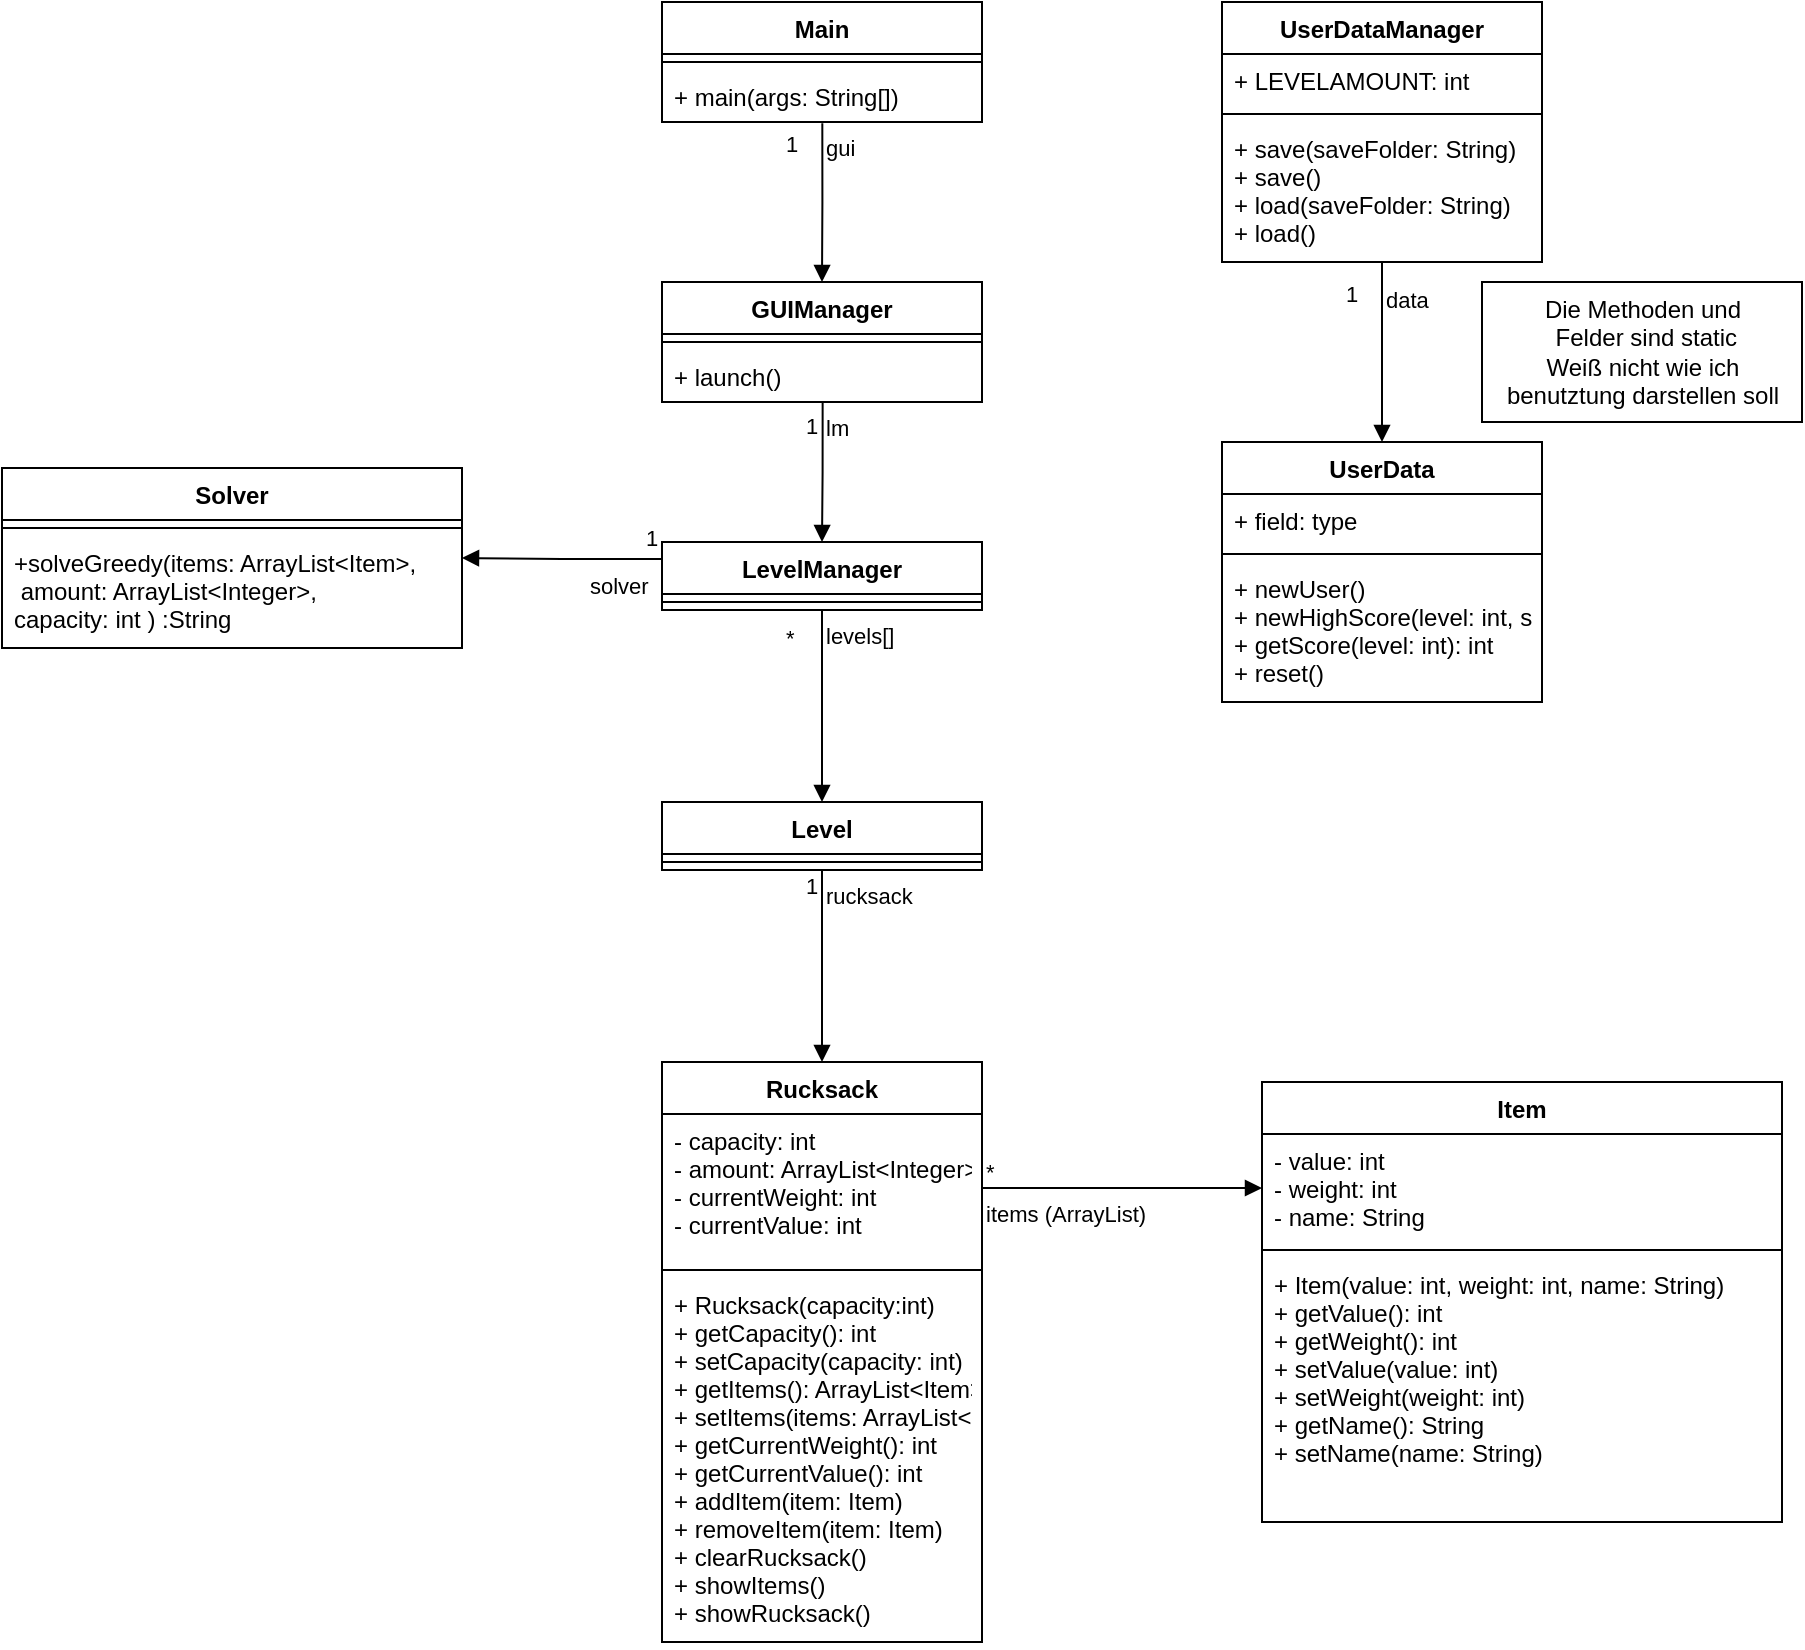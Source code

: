 <mxfile version="20.6.0" type="github">
  <diagram id="mvksxYR37wyYuG3UCGVY" name="Page-1">
    <mxGraphModel dx="1165" dy="1975" grid="1" gridSize="10" guides="1" tooltips="1" connect="1" arrows="1" fold="1" page="1" pageScale="1" pageWidth="850" pageHeight="1100" math="0" shadow="0">
      <root>
        <mxCell id="0" />
        <mxCell id="1" parent="0" />
        <mxCell id="3Lkax07c6LPgoKpLeekD-1" value="Main" style="swimlane;fontStyle=1;align=center;verticalAlign=top;childLayout=stackLayout;horizontal=1;startSize=26;horizontalStack=0;resizeParent=1;resizeParentMax=0;resizeLast=0;collapsible=1;marginBottom=0;" vertex="1" parent="1">
          <mxGeometry x="340" y="30" width="160" height="60" as="geometry" />
        </mxCell>
        <mxCell id="3Lkax07c6LPgoKpLeekD-3" value="" style="line;strokeWidth=1;fillColor=none;align=left;verticalAlign=middle;spacingTop=-1;spacingLeft=3;spacingRight=3;rotatable=0;labelPosition=right;points=[];portConstraint=eastwest;strokeColor=inherit;" vertex="1" parent="3Lkax07c6LPgoKpLeekD-1">
          <mxGeometry y="26" width="160" height="8" as="geometry" />
        </mxCell>
        <mxCell id="3Lkax07c6LPgoKpLeekD-4" value="+ main(args: String[])" style="text;strokeColor=none;fillColor=none;align=left;verticalAlign=top;spacingLeft=4;spacingRight=4;overflow=hidden;rotatable=0;points=[[0,0.5],[1,0.5]];portConstraint=eastwest;" vertex="1" parent="3Lkax07c6LPgoKpLeekD-1">
          <mxGeometry y="34" width="160" height="26" as="geometry" />
        </mxCell>
        <mxCell id="3Lkax07c6LPgoKpLeekD-5" value="GUIManager" style="swimlane;fontStyle=1;align=center;verticalAlign=top;childLayout=stackLayout;horizontal=1;startSize=26;horizontalStack=0;resizeParent=1;resizeParentMax=0;resizeLast=0;collapsible=1;marginBottom=0;" vertex="1" parent="1">
          <mxGeometry x="340" y="170" width="160" height="60" as="geometry" />
        </mxCell>
        <mxCell id="3Lkax07c6LPgoKpLeekD-7" value="" style="line;strokeWidth=1;fillColor=none;align=left;verticalAlign=middle;spacingTop=-1;spacingLeft=3;spacingRight=3;rotatable=0;labelPosition=right;points=[];portConstraint=eastwest;strokeColor=inherit;" vertex="1" parent="3Lkax07c6LPgoKpLeekD-5">
          <mxGeometry y="26" width="160" height="8" as="geometry" />
        </mxCell>
        <mxCell id="3Lkax07c6LPgoKpLeekD-8" value="+ launch()" style="text;strokeColor=none;fillColor=none;align=left;verticalAlign=top;spacingLeft=4;spacingRight=4;overflow=hidden;rotatable=0;points=[[0,0.5],[1,0.5]];portConstraint=eastwest;" vertex="1" parent="3Lkax07c6LPgoKpLeekD-5">
          <mxGeometry y="34" width="160" height="26" as="geometry" />
        </mxCell>
        <mxCell id="3Lkax07c6LPgoKpLeekD-9" value="LevelManager" style="swimlane;fontStyle=1;align=center;verticalAlign=top;childLayout=stackLayout;horizontal=1;startSize=26;horizontalStack=0;resizeParent=1;resizeParentMax=0;resizeLast=0;collapsible=1;marginBottom=0;" vertex="1" parent="1">
          <mxGeometry x="340" y="300" width="160" height="34" as="geometry" />
        </mxCell>
        <mxCell id="3Lkax07c6LPgoKpLeekD-11" value="" style="line;strokeWidth=1;fillColor=none;align=left;verticalAlign=middle;spacingTop=-1;spacingLeft=3;spacingRight=3;rotatable=0;labelPosition=right;points=[];portConstraint=eastwest;strokeColor=inherit;" vertex="1" parent="3Lkax07c6LPgoKpLeekD-9">
          <mxGeometry y="26" width="160" height="8" as="geometry" />
        </mxCell>
        <mxCell id="3Lkax07c6LPgoKpLeekD-13" value="UserDataManager" style="swimlane;fontStyle=1;align=center;verticalAlign=top;childLayout=stackLayout;horizontal=1;startSize=26;horizontalStack=0;resizeParent=1;resizeParentMax=0;resizeLast=0;collapsible=1;marginBottom=0;" vertex="1" parent="1">
          <mxGeometry x="620" y="30" width="160" height="130" as="geometry" />
        </mxCell>
        <mxCell id="3Lkax07c6LPgoKpLeekD-14" value="+ LEVELAMOUNT: int" style="text;strokeColor=none;fillColor=none;align=left;verticalAlign=top;spacingLeft=4;spacingRight=4;overflow=hidden;rotatable=0;points=[[0,0.5],[1,0.5]];portConstraint=eastwest;" vertex="1" parent="3Lkax07c6LPgoKpLeekD-13">
          <mxGeometry y="26" width="160" height="26" as="geometry" />
        </mxCell>
        <mxCell id="3Lkax07c6LPgoKpLeekD-15" value="" style="line;strokeWidth=1;fillColor=none;align=left;verticalAlign=middle;spacingTop=-1;spacingLeft=3;spacingRight=3;rotatable=0;labelPosition=right;points=[];portConstraint=eastwest;strokeColor=inherit;" vertex="1" parent="3Lkax07c6LPgoKpLeekD-13">
          <mxGeometry y="52" width="160" height="8" as="geometry" />
        </mxCell>
        <mxCell id="3Lkax07c6LPgoKpLeekD-16" value="+ save(saveFolder: String)&#xa;+ save()&#xa;+ load(saveFolder: String)&#xa;+ load()&#xa;" style="text;strokeColor=none;fillColor=none;align=left;verticalAlign=top;spacingLeft=4;spacingRight=4;overflow=hidden;rotatable=0;points=[[0,0.5],[1,0.5]];portConstraint=eastwest;" vertex="1" parent="3Lkax07c6LPgoKpLeekD-13">
          <mxGeometry y="60" width="160" height="70" as="geometry" />
        </mxCell>
        <mxCell id="3Lkax07c6LPgoKpLeekD-17" value="UserData" style="swimlane;fontStyle=1;align=center;verticalAlign=top;childLayout=stackLayout;horizontal=1;startSize=26;horizontalStack=0;resizeParent=1;resizeParentMax=0;resizeLast=0;collapsible=1;marginBottom=0;" vertex="1" parent="1">
          <mxGeometry x="620" y="250" width="160" height="130" as="geometry" />
        </mxCell>
        <mxCell id="3Lkax07c6LPgoKpLeekD-18" value="+ field: type" style="text;strokeColor=none;fillColor=none;align=left;verticalAlign=top;spacingLeft=4;spacingRight=4;overflow=hidden;rotatable=0;points=[[0,0.5],[1,0.5]];portConstraint=eastwest;" vertex="1" parent="3Lkax07c6LPgoKpLeekD-17">
          <mxGeometry y="26" width="160" height="26" as="geometry" />
        </mxCell>
        <mxCell id="3Lkax07c6LPgoKpLeekD-19" value="" style="line;strokeWidth=1;fillColor=none;align=left;verticalAlign=middle;spacingTop=-1;spacingLeft=3;spacingRight=3;rotatable=0;labelPosition=right;points=[];portConstraint=eastwest;strokeColor=inherit;" vertex="1" parent="3Lkax07c6LPgoKpLeekD-17">
          <mxGeometry y="52" width="160" height="8" as="geometry" />
        </mxCell>
        <mxCell id="3Lkax07c6LPgoKpLeekD-20" value="+ newUser()&#xa;+ newHighScore(level: int, score: int)&#xa;+ getScore(level: int): int&#xa;+ reset()&#xa;&#xa;" style="text;strokeColor=none;fillColor=none;align=left;verticalAlign=top;spacingLeft=4;spacingRight=4;overflow=hidden;rotatable=0;points=[[0,0.5],[1,0.5]];portConstraint=eastwest;" vertex="1" parent="3Lkax07c6LPgoKpLeekD-17">
          <mxGeometry y="60" width="160" height="70" as="geometry" />
        </mxCell>
        <mxCell id="3Lkax07c6LPgoKpLeekD-21" value="&lt;div&gt;Die Methoden und&lt;/div&gt;&lt;div&gt;&amp;nbsp;Felder sind static&lt;/div&gt;&lt;div&gt;Weiß nicht wie ich &lt;br&gt;&lt;/div&gt;&lt;div&gt;benutztung darstellen soll&lt;br&gt;&lt;/div&gt;" style="html=1;" vertex="1" parent="1">
          <mxGeometry x="750" y="170" width="160" height="70" as="geometry" />
        </mxCell>
        <mxCell id="3Lkax07c6LPgoKpLeekD-22" value="data" style="endArrow=block;endFill=1;html=1;edgeStyle=orthogonalEdgeStyle;align=left;verticalAlign=top;rounded=0;exitX=0.5;exitY=1;exitDx=0;exitDy=0;entryX=0.5;entryY=0;entryDx=0;entryDy=0;" edge="1" parent="1" source="3Lkax07c6LPgoKpLeekD-13" target="3Lkax07c6LPgoKpLeekD-17">
          <mxGeometry x="-0.875" relative="1" as="geometry">
            <mxPoint x="340" y="400" as="sourcePoint" />
            <mxPoint x="740" y="160" as="targetPoint" />
            <mxPoint as="offset" />
          </mxGeometry>
        </mxCell>
        <mxCell id="3Lkax07c6LPgoKpLeekD-23" value="1" style="edgeLabel;resizable=0;html=1;align=left;verticalAlign=bottom;" connectable="0" vertex="1" parent="3Lkax07c6LPgoKpLeekD-22">
          <mxGeometry x="-1" relative="1" as="geometry">
            <mxPoint x="-20" y="24" as="offset" />
          </mxGeometry>
        </mxCell>
        <mxCell id="3Lkax07c6LPgoKpLeekD-25" value="gui" style="endArrow=block;endFill=1;html=1;edgeStyle=orthogonalEdgeStyle;align=left;verticalAlign=top;rounded=0;exitX=0.501;exitY=1.022;exitDx=0;exitDy=0;exitPerimeter=0;entryX=0.5;entryY=0;entryDx=0;entryDy=0;" edge="1" parent="1" source="3Lkax07c6LPgoKpLeekD-4" target="3Lkax07c6LPgoKpLeekD-5">
          <mxGeometry x="-1" y="-1" relative="1" as="geometry">
            <mxPoint x="460" y="250" as="sourcePoint" />
            <mxPoint x="570" y="70" as="targetPoint" />
            <mxPoint x="1" y="-1" as="offset" />
          </mxGeometry>
        </mxCell>
        <mxCell id="3Lkax07c6LPgoKpLeekD-26" value="1" style="edgeLabel;resizable=0;html=1;align=left;verticalAlign=bottom;" connectable="0" vertex="1" parent="3Lkax07c6LPgoKpLeekD-25">
          <mxGeometry x="-1" relative="1" as="geometry">
            <mxPoint x="-20" y="19" as="offset" />
          </mxGeometry>
        </mxCell>
        <mxCell id="3Lkax07c6LPgoKpLeekD-27" value="lm" style="endArrow=block;endFill=1;html=1;edgeStyle=orthogonalEdgeStyle;align=left;verticalAlign=top;rounded=0;entryX=0.5;entryY=0;entryDx=0;entryDy=0;exitX=0.502;exitY=1;exitDx=0;exitDy=0;exitPerimeter=0;" edge="1" parent="1" source="3Lkax07c6LPgoKpLeekD-8" target="3Lkax07c6LPgoKpLeekD-9">
          <mxGeometry x="-1" relative="1" as="geometry">
            <mxPoint x="370" y="280" as="sourcePoint" />
            <mxPoint x="530" y="280" as="targetPoint" />
          </mxGeometry>
        </mxCell>
        <mxCell id="3Lkax07c6LPgoKpLeekD-28" value="1" style="edgeLabel;resizable=0;html=1;align=left;verticalAlign=bottom;" connectable="0" vertex="1" parent="3Lkax07c6LPgoKpLeekD-27">
          <mxGeometry x="-1" relative="1" as="geometry">
            <mxPoint x="-10" y="20" as="offset" />
          </mxGeometry>
        </mxCell>
        <mxCell id="3Lkax07c6LPgoKpLeekD-29" value="Solver" style="swimlane;fontStyle=1;align=center;verticalAlign=top;childLayout=stackLayout;horizontal=1;startSize=26;horizontalStack=0;resizeParent=1;resizeParentMax=0;resizeLast=0;collapsible=1;marginBottom=0;" vertex="1" parent="1">
          <mxGeometry x="10" y="263" width="230" height="90" as="geometry" />
        </mxCell>
        <mxCell id="3Lkax07c6LPgoKpLeekD-31" value="" style="line;strokeWidth=1;fillColor=none;align=left;verticalAlign=middle;spacingTop=-1;spacingLeft=3;spacingRight=3;rotatable=0;labelPosition=right;points=[];portConstraint=eastwest;strokeColor=inherit;" vertex="1" parent="3Lkax07c6LPgoKpLeekD-29">
          <mxGeometry y="26" width="230" height="8" as="geometry" />
        </mxCell>
        <mxCell id="3Lkax07c6LPgoKpLeekD-32" value="+solveGreedy(items: ArrayList&lt;Item&gt;,&#xa; amount: ArrayList&lt;Integer&gt;, &#xa;capacity: int ) :String " style="text;strokeColor=none;fillColor=none;align=left;verticalAlign=top;spacingLeft=4;spacingRight=4;overflow=hidden;rotatable=0;points=[[0,0.5],[1,0.5]];portConstraint=eastwest;" vertex="1" parent="3Lkax07c6LPgoKpLeekD-29">
          <mxGeometry y="34" width="230" height="56" as="geometry" />
        </mxCell>
        <mxCell id="3Lkax07c6LPgoKpLeekD-33" value="Level" style="swimlane;fontStyle=1;align=center;verticalAlign=top;childLayout=stackLayout;horizontal=1;startSize=26;horizontalStack=0;resizeParent=1;resizeParentMax=0;resizeLast=0;collapsible=1;marginBottom=0;" vertex="1" parent="1">
          <mxGeometry x="340" y="430" width="160" height="34" as="geometry" />
        </mxCell>
        <mxCell id="3Lkax07c6LPgoKpLeekD-35" value="" style="line;strokeWidth=1;fillColor=none;align=left;verticalAlign=middle;spacingTop=-1;spacingLeft=3;spacingRight=3;rotatable=0;labelPosition=right;points=[];portConstraint=eastwest;strokeColor=inherit;" vertex="1" parent="3Lkax07c6LPgoKpLeekD-33">
          <mxGeometry y="26" width="160" height="8" as="geometry" />
        </mxCell>
        <mxCell id="3Lkax07c6LPgoKpLeekD-37" value="solver" style="endArrow=block;endFill=1;html=1;edgeStyle=orthogonalEdgeStyle;align=left;verticalAlign=top;rounded=0;exitX=0;exitY=0.25;exitDx=0;exitDy=0;entryX=1;entryY=0.5;entryDx=0;entryDy=0;" edge="1" parent="1" source="3Lkax07c6LPgoKpLeekD-9" target="3Lkax07c6LPgoKpLeekD-29">
          <mxGeometry x="-0.234" relative="1" as="geometry">
            <mxPoint x="310" y="410" as="sourcePoint" />
            <mxPoint x="240" y="309" as="targetPoint" />
            <mxPoint as="offset" />
          </mxGeometry>
        </mxCell>
        <mxCell id="3Lkax07c6LPgoKpLeekD-38" value="1" style="edgeLabel;resizable=0;html=1;align=left;verticalAlign=bottom;" connectable="0" vertex="1" parent="3Lkax07c6LPgoKpLeekD-37">
          <mxGeometry x="-1" relative="1" as="geometry">
            <mxPoint x="-10" y="-2" as="offset" />
          </mxGeometry>
        </mxCell>
        <mxCell id="3Lkax07c6LPgoKpLeekD-39" value="levels[]" style="endArrow=block;endFill=1;html=1;edgeStyle=orthogonalEdgeStyle;align=left;verticalAlign=top;rounded=0;exitX=0.5;exitY=1;exitDx=0;exitDy=0;entryX=0.5;entryY=0;entryDx=0;entryDy=0;" edge="1" parent="1" source="3Lkax07c6LPgoKpLeekD-9" target="3Lkax07c6LPgoKpLeekD-33">
          <mxGeometry x="-1" relative="1" as="geometry">
            <mxPoint x="370" y="410" as="sourcePoint" />
            <mxPoint x="530" y="410" as="targetPoint" />
          </mxGeometry>
        </mxCell>
        <mxCell id="3Lkax07c6LPgoKpLeekD-40" value="*" style="edgeLabel;resizable=0;html=1;align=left;verticalAlign=bottom;" connectable="0" vertex="1" parent="3Lkax07c6LPgoKpLeekD-39">
          <mxGeometry x="-1" relative="1" as="geometry">
            <mxPoint x="-20" y="22" as="offset" />
          </mxGeometry>
        </mxCell>
        <mxCell id="3Lkax07c6LPgoKpLeekD-41" value="Rucksack" style="swimlane;fontStyle=1;align=center;verticalAlign=top;childLayout=stackLayout;horizontal=1;startSize=26;horizontalStack=0;resizeParent=1;resizeParentMax=0;resizeLast=0;collapsible=1;marginBottom=0;" vertex="1" parent="1">
          <mxGeometry x="340" y="560" width="160" height="290" as="geometry" />
        </mxCell>
        <mxCell id="3Lkax07c6LPgoKpLeekD-42" value="- capacity: int&#xa;- amount: ArrayList&lt;Integer&gt;&#xa;- currentWeight: int&#xa;- currentValue: int&#xa;" style="text;strokeColor=none;fillColor=none;align=left;verticalAlign=top;spacingLeft=4;spacingRight=4;overflow=hidden;rotatable=0;points=[[0,0.5],[1,0.5]];portConstraint=eastwest;" vertex="1" parent="3Lkax07c6LPgoKpLeekD-41">
          <mxGeometry y="26" width="160" height="74" as="geometry" />
        </mxCell>
        <mxCell id="3Lkax07c6LPgoKpLeekD-43" value="" style="line;strokeWidth=1;fillColor=none;align=left;verticalAlign=middle;spacingTop=-1;spacingLeft=3;spacingRight=3;rotatable=0;labelPosition=right;points=[];portConstraint=eastwest;strokeColor=inherit;" vertex="1" parent="3Lkax07c6LPgoKpLeekD-41">
          <mxGeometry y="100" width="160" height="8" as="geometry" />
        </mxCell>
        <mxCell id="3Lkax07c6LPgoKpLeekD-44" value="+ Rucksack(capacity:int)&#xa;+ getCapacity(): int&#xa;+ setCapacity(capacity: int)&#xa;+ getItems(): ArrayList&lt;Item&gt;&#xa;+ setItems(items: ArrayList&lt;Item&gt;)&#xa;+ getCurrentWeight(): int&#xa;+ getCurrentValue(): int&#xa;+ addItem(item: Item)&#xa;+ removeItem(item: Item)&#xa;+ clearRucksack()&#xa;+ showItems()&#xa;+ showRucksack()&#xa;" style="text;strokeColor=none;fillColor=none;align=left;verticalAlign=top;spacingLeft=4;spacingRight=4;overflow=hidden;rotatable=0;points=[[0,0.5],[1,0.5]];portConstraint=eastwest;" vertex="1" parent="3Lkax07c6LPgoKpLeekD-41">
          <mxGeometry y="108" width="160" height="182" as="geometry" />
        </mxCell>
        <mxCell id="3Lkax07c6LPgoKpLeekD-45" value="rucksack" style="endArrow=block;endFill=1;html=1;edgeStyle=orthogonalEdgeStyle;align=left;verticalAlign=top;rounded=0;exitX=0.5;exitY=1;exitDx=0;exitDy=0;entryX=0.5;entryY=0;entryDx=0;entryDy=0;" edge="1" parent="1" source="3Lkax07c6LPgoKpLeekD-33" target="3Lkax07c6LPgoKpLeekD-41">
          <mxGeometry x="-1" relative="1" as="geometry">
            <mxPoint x="370" y="510" as="sourcePoint" />
            <mxPoint x="530" y="510" as="targetPoint" />
          </mxGeometry>
        </mxCell>
        <mxCell id="3Lkax07c6LPgoKpLeekD-46" value="1" style="edgeLabel;resizable=0;html=1;align=left;verticalAlign=bottom;" connectable="0" vertex="1" parent="3Lkax07c6LPgoKpLeekD-45">
          <mxGeometry x="-1" relative="1" as="geometry">
            <mxPoint x="-10" y="16" as="offset" />
          </mxGeometry>
        </mxCell>
        <mxCell id="3Lkax07c6LPgoKpLeekD-47" value="Item" style="swimlane;fontStyle=1;align=center;verticalAlign=top;childLayout=stackLayout;horizontal=1;startSize=26;horizontalStack=0;resizeParent=1;resizeParentMax=0;resizeLast=0;collapsible=1;marginBottom=0;" vertex="1" parent="1">
          <mxGeometry x="640" y="570" width="260" height="220" as="geometry" />
        </mxCell>
        <mxCell id="3Lkax07c6LPgoKpLeekD-48" value="- value: int&#xa;- weight: int&#xa;- name: String&#xa;" style="text;strokeColor=none;fillColor=none;align=left;verticalAlign=top;spacingLeft=4;spacingRight=4;overflow=hidden;rotatable=0;points=[[0,0.5],[1,0.5]];portConstraint=eastwest;" vertex="1" parent="3Lkax07c6LPgoKpLeekD-47">
          <mxGeometry y="26" width="260" height="54" as="geometry" />
        </mxCell>
        <mxCell id="3Lkax07c6LPgoKpLeekD-49" value="" style="line;strokeWidth=1;fillColor=none;align=left;verticalAlign=middle;spacingTop=-1;spacingLeft=3;spacingRight=3;rotatable=0;labelPosition=right;points=[];portConstraint=eastwest;strokeColor=inherit;" vertex="1" parent="3Lkax07c6LPgoKpLeekD-47">
          <mxGeometry y="80" width="260" height="8" as="geometry" />
        </mxCell>
        <mxCell id="3Lkax07c6LPgoKpLeekD-50" value="+ Item(value: int, weight: int, name: String)&#xa;+ getValue(): int&#xa;+ getWeight(): int&#xa;+ setValue(value: int)&#xa;+ setWeight(weight: int)&#xa;+ getName(): String&#xa;+ setName(name: String)&#xa;" style="text;strokeColor=none;fillColor=none;align=left;verticalAlign=top;spacingLeft=4;spacingRight=4;overflow=hidden;rotatable=0;points=[[0,0.5],[1,0.5]];portConstraint=eastwest;" vertex="1" parent="3Lkax07c6LPgoKpLeekD-47">
          <mxGeometry y="88" width="260" height="132" as="geometry" />
        </mxCell>
        <mxCell id="3Lkax07c6LPgoKpLeekD-51" value="items (ArrayList)" style="endArrow=block;endFill=1;html=1;edgeStyle=orthogonalEdgeStyle;align=left;verticalAlign=top;rounded=0;exitX=1;exitY=0.5;exitDx=0;exitDy=0;entryX=0;entryY=0.5;entryDx=0;entryDy=0;" edge="1" parent="1" source="3Lkax07c6LPgoKpLeekD-42" target="3Lkax07c6LPgoKpLeekD-48">
          <mxGeometry x="-1" relative="1" as="geometry">
            <mxPoint x="520" y="780" as="sourcePoint" />
            <mxPoint x="530" y="780" as="targetPoint" />
          </mxGeometry>
        </mxCell>
        <mxCell id="3Lkax07c6LPgoKpLeekD-52" value="*" style="edgeLabel;resizable=0;html=1;align=left;verticalAlign=bottom;" connectable="0" vertex="1" parent="3Lkax07c6LPgoKpLeekD-51">
          <mxGeometry x="-1" relative="1" as="geometry" />
        </mxCell>
      </root>
    </mxGraphModel>
  </diagram>
</mxfile>
